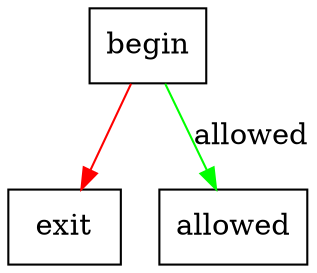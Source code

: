 digraph {
    node[shape="box"]
    begin -> exit [color=red]
    begin -> allowed [color=green label="allowed"]
}